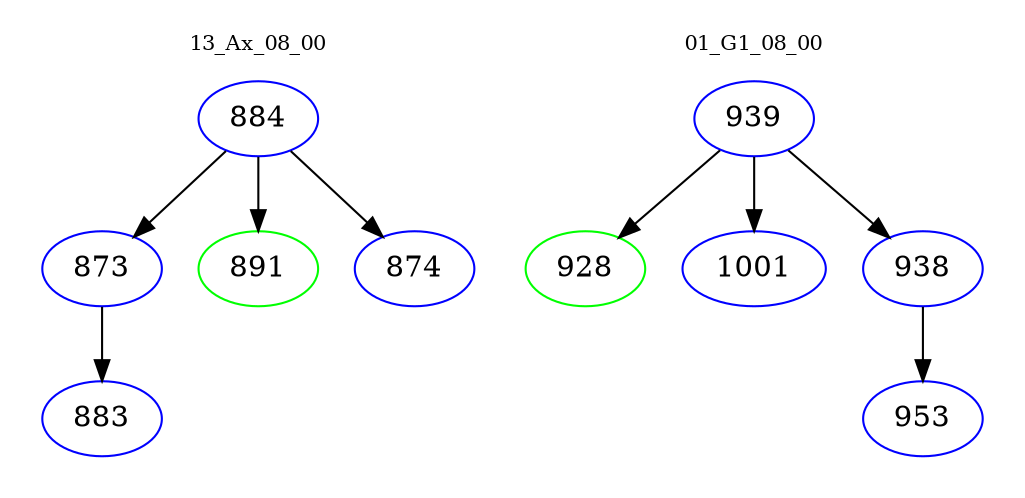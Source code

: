 digraph{
subgraph cluster_0 {
color = white
label = "13_Ax_08_00";
fontsize=10;
T0_884 [label="884", color="blue"]
T0_884 -> T0_873 [color="black"]
T0_873 [label="873", color="blue"]
T0_873 -> T0_883 [color="black"]
T0_883 [label="883", color="blue"]
T0_884 -> T0_891 [color="black"]
T0_891 [label="891", color="green"]
T0_884 -> T0_874 [color="black"]
T0_874 [label="874", color="blue"]
}
subgraph cluster_1 {
color = white
label = "01_G1_08_00";
fontsize=10;
T1_939 [label="939", color="blue"]
T1_939 -> T1_928 [color="black"]
T1_928 [label="928", color="green"]
T1_939 -> T1_1001 [color="black"]
T1_1001 [label="1001", color="blue"]
T1_939 -> T1_938 [color="black"]
T1_938 [label="938", color="blue"]
T1_938 -> T1_953 [color="black"]
T1_953 [label="953", color="blue"]
}
}
